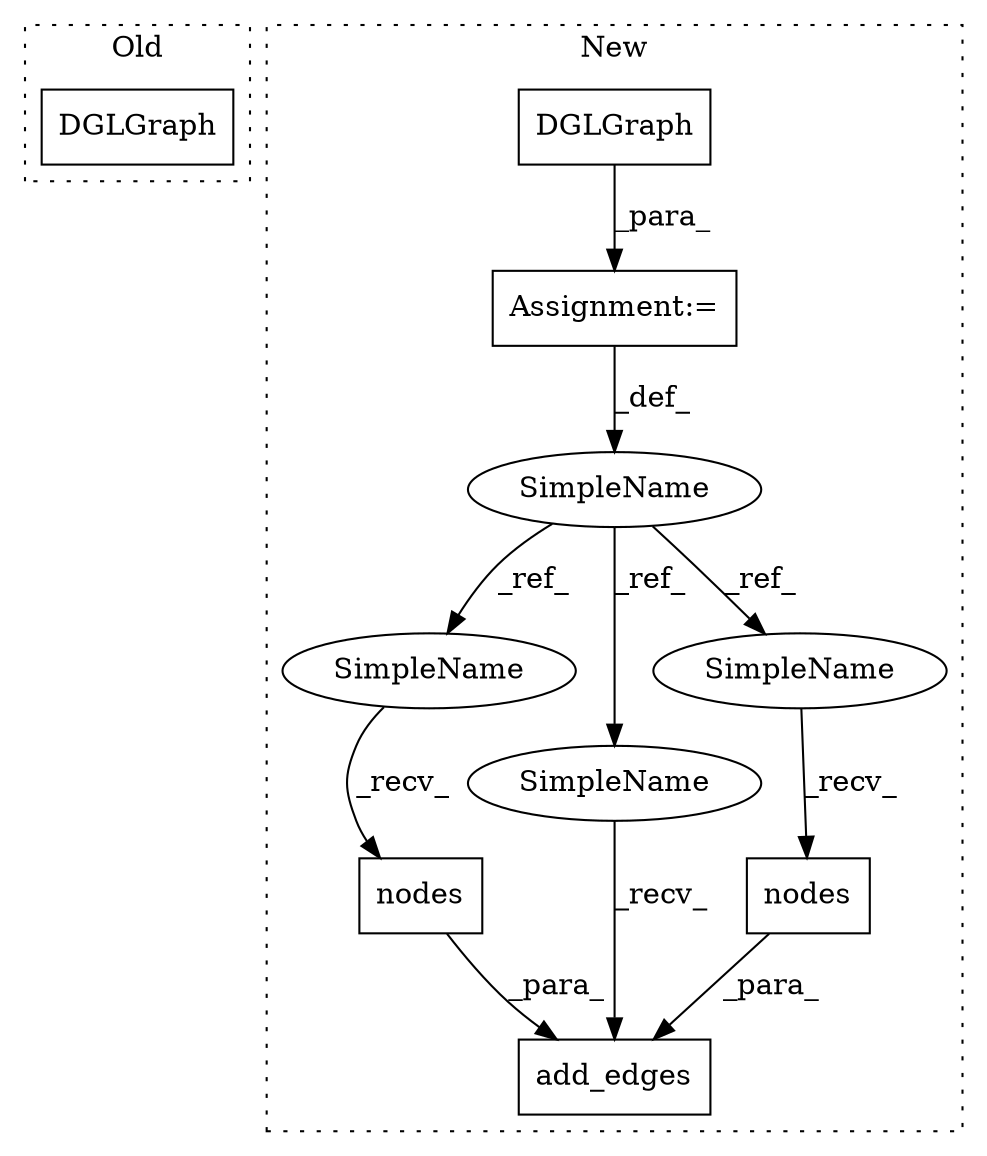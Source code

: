 digraph G {
subgraph cluster0 {
1 [label="DGLGraph" a="32" s="1896,1915" l="9,1" shape="box"];
label = "Old";
style="dotted";
}
subgraph cluster1 {
2 [label="DGLGraph" a="32" s="1959,1969" l="9,1" shape="box"];
3 [label="Assignment:=" a="7" s="1958" l="1" shape="box"];
4 [label="nodes" a="32" s="1990" l="7" shape="box"];
5 [label="add_edges" a="32" s="1978,2007" l="10,1" shape="box"];
6 [label="nodes" a="32" s="2000" l="7" shape="box"];
7 [label="SimpleName" a="42" s="1957" l="1" shape="ellipse"];
8 [label="SimpleName" a="42" s="1988" l="1" shape="ellipse"];
9 [label="SimpleName" a="42" s="1976" l="1" shape="ellipse"];
10 [label="SimpleName" a="42" s="1998" l="1" shape="ellipse"];
label = "New";
style="dotted";
}
2 -> 3 [label="_para_"];
3 -> 7 [label="_def_"];
4 -> 5 [label="_para_"];
6 -> 5 [label="_para_"];
7 -> 8 [label="_ref_"];
7 -> 9 [label="_ref_"];
7 -> 10 [label="_ref_"];
8 -> 4 [label="_recv_"];
9 -> 5 [label="_recv_"];
10 -> 6 [label="_recv_"];
}